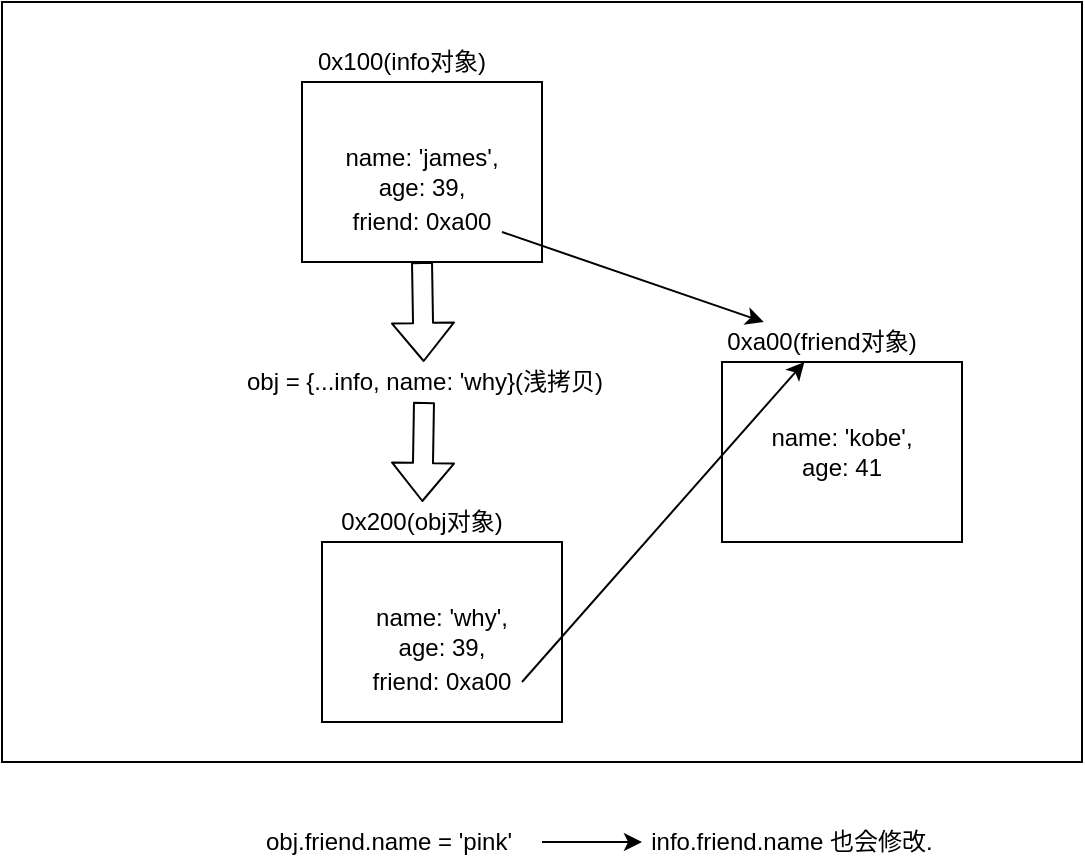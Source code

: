 <mxfile version="12.2.4" pages="1"><diagram id="n3amdV4MSSWPH5zVm_zA" name="Page-1"><mxGraphModel dx="738" dy="393" grid="1" gridSize="10" guides="1" tooltips="1" connect="1" arrows="1" fold="1" page="1" pageScale="1" pageWidth="827" pageHeight="1169" math="0" shadow="0"><root><mxCell id="0"/><mxCell id="1" parent="0"/><mxCell id="2" value="" style="rounded=0;whiteSpace=wrap;html=1;" parent="1" vertex="1"><mxGeometry x="110" y="50" width="540" height="380" as="geometry"/></mxCell><mxCell id="3" value="name: 'james',&lt;br&gt;age: 39,&lt;br&gt;" style="rounded=0;whiteSpace=wrap;html=1;" parent="1" vertex="1"><mxGeometry x="260" y="90" width="120" height="90" as="geometry"/></mxCell><mxCell id="4" value="0x100(info对象)" style="text;html=1;strokeColor=none;fillColor=none;align=center;verticalAlign=middle;whiteSpace=wrap;rounded=0;" parent="1" vertex="1"><mxGeometry x="260" y="70" width="100" height="20" as="geometry"/></mxCell><mxCell id="5" value="name: 'kobe',&lt;br&gt;age: 41" style="rounded=0;whiteSpace=wrap;html=1;" parent="1" vertex="1"><mxGeometry x="470" y="230" width="120" height="90" as="geometry"/></mxCell><mxCell id="6" value="0xa00(friend对象)" style="text;html=1;strokeColor=none;fillColor=none;align=center;verticalAlign=middle;whiteSpace=wrap;rounded=0;" parent="1" vertex="1"><mxGeometry x="470" y="210" width="100" height="20" as="geometry"/></mxCell><mxCell id="10" value="name: 'why',&lt;br&gt;age: 39," style="rounded=0;whiteSpace=wrap;html=1;" parent="1" vertex="1"><mxGeometry x="270" y="320" width="120" height="90" as="geometry"/></mxCell><mxCell id="11" value="0x200(obj对象)" style="text;html=1;strokeColor=none;fillColor=none;align=center;verticalAlign=middle;whiteSpace=wrap;rounded=0;" parent="1" vertex="1"><mxGeometry x="270" y="300" width="100" height="20" as="geometry"/></mxCell><mxCell id="17" value="friend: 0xa00" style="text;html=1;strokeColor=none;fillColor=none;align=center;verticalAlign=middle;whiteSpace=wrap;rounded=0;" parent="1" vertex="1"><mxGeometry x="280" y="150" width="80" height="20" as="geometry"/></mxCell><mxCell id="19" value="" style="endArrow=classic;html=1;exitX=1;exitY=0.75;exitDx=0;exitDy=0;" parent="1" source="17" target="6" edge="1"><mxGeometry width="50" height="50" relative="1" as="geometry"><mxPoint x="390" y="270" as="sourcePoint"/><mxPoint x="440" y="220" as="targetPoint"/></mxGeometry></mxCell><mxCell id="20" value="friend: 0xa00" style="text;html=1;strokeColor=none;fillColor=none;align=center;verticalAlign=middle;whiteSpace=wrap;rounded=0;" parent="1" vertex="1"><mxGeometry x="290" y="380" width="80" height="20" as="geometry"/></mxCell><mxCell id="21" value="" style="endArrow=classic;html=1;exitX=1;exitY=0.5;exitDx=0;exitDy=0;" parent="1" source="20" target="6" edge="1"><mxGeometry width="50" height="50" relative="1" as="geometry"><mxPoint x="380" y="320" as="sourcePoint"/><mxPoint x="430" y="270" as="targetPoint"/></mxGeometry></mxCell><mxCell id="22" value="" style="shape=flexArrow;endArrow=classic;html=1;exitX=0.5;exitY=1;exitDx=0;exitDy=0;" parent="1" source="23" target="11" edge="1"><mxGeometry width="50" height="50" relative="1" as="geometry"><mxPoint x="300" y="270" as="sourcePoint"/><mxPoint x="350" y="220" as="targetPoint"/></mxGeometry></mxCell><mxCell id="23" value="obj = {...info, name: 'why}(浅拷贝)" style="text;html=1;strokeColor=none;fillColor=none;align=center;verticalAlign=middle;whiteSpace=wrap;rounded=0;" parent="1" vertex="1"><mxGeometry x="228.5" y="230" width="185" height="20" as="geometry"/></mxCell><mxCell id="25" value="" style="shape=flexArrow;endArrow=classic;html=1;exitX=0.5;exitY=1;exitDx=0;exitDy=0;" parent="1" source="3" target="23" edge="1"><mxGeometry width="50" height="50" relative="1" as="geometry"><mxPoint x="320" y="180" as="sourcePoint"/><mxPoint x="320" y="300" as="targetPoint"/></mxGeometry></mxCell><mxCell id="26" value="obj.friend.name = 'pink'" style="text;html=1;resizable=0;points=[];autosize=1;align=left;verticalAlign=top;spacingTop=-4;" parent="1" vertex="1"><mxGeometry x="240" y="460" width="140" height="20" as="geometry"/></mxCell><mxCell id="27" value="" style="endArrow=classic;html=1;" parent="1" source="26" edge="1"><mxGeometry width="50" height="50" relative="1" as="geometry"><mxPoint x="420" y="520" as="sourcePoint"/><mxPoint x="430" y="470" as="targetPoint"/></mxGeometry></mxCell><mxCell id="28" value="info.friend.name 也会修改." style="text;html=1;strokeColor=none;fillColor=none;align=center;verticalAlign=middle;whiteSpace=wrap;rounded=0;" parent="1" vertex="1"><mxGeometry x="430" y="460" width="150" height="20" as="geometry"/></mxCell></root></mxGraphModel></diagram></mxfile>